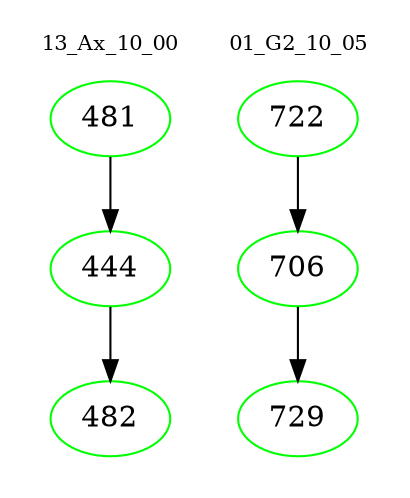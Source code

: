 digraph{
subgraph cluster_0 {
color = white
label = "13_Ax_10_00";
fontsize=10;
T0_481 [label="481", color="green"]
T0_481 -> T0_444 [color="black"]
T0_444 [label="444", color="green"]
T0_444 -> T0_482 [color="black"]
T0_482 [label="482", color="green"]
}
subgraph cluster_1 {
color = white
label = "01_G2_10_05";
fontsize=10;
T1_722 [label="722", color="green"]
T1_722 -> T1_706 [color="black"]
T1_706 [label="706", color="green"]
T1_706 -> T1_729 [color="black"]
T1_729 [label="729", color="green"]
}
}
